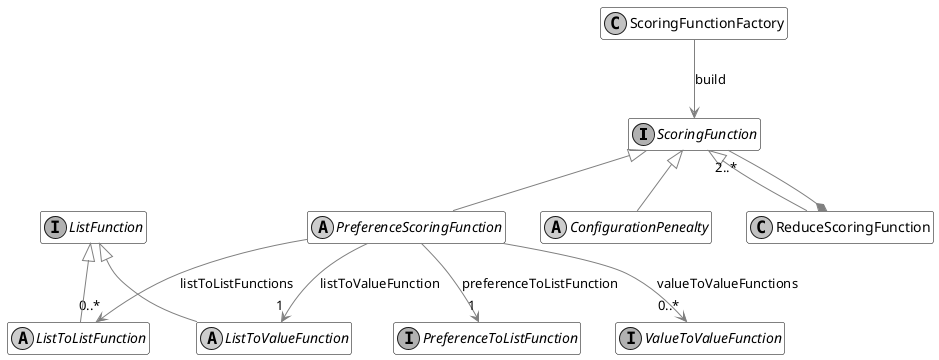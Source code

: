 @startuml

skinparam class {
	BackgroundColor White
	ArrowColor Grey
	BorderColor Black
    
}
skinparam stereotypeCBackgroundColor #fff
skinparam stereotypeIBackgroundColor #999
skinparam stereotypeABackgroundColor #ddd
skinparam monochrome true
hide members

skinparam shadowing false


interface ScoringFunction
class ScoringFunctionFactory
interface ListFunction
abstract class PreferenceScoringFunction
abstract class ConfigurationPenealty
class ReduceScoringFunction
interface PreferenceToListFunction

abstract class ListToListFunction
abstract class ListToValueFunction
interface ValueToValueFunction


ScoringFunctionFactory --> ScoringFunction : build

PreferenceScoringFunction --> "1" PreferenceToListFunction : preferenceToListFunction
PreferenceScoringFunction --> "0..*" ListToListFunction : listToListFunctions
PreferenceScoringFunction --> "1" ListToValueFunction : listToValueFunction
PreferenceScoringFunction --> "0..*" ValueToValueFunction : valueToValueFunctions

ScoringFunction <|-- PreferenceScoringFunction
ScoringFunction <|-- ConfigurationPenealty
ScoringFunction <|-- ReduceScoringFunction

ReduceScoringFunction *-- "2..*" ScoringFunction

ListFunction <|-- ListToListFunction
ListFunction <|-- ListToValueFunction
@enduml